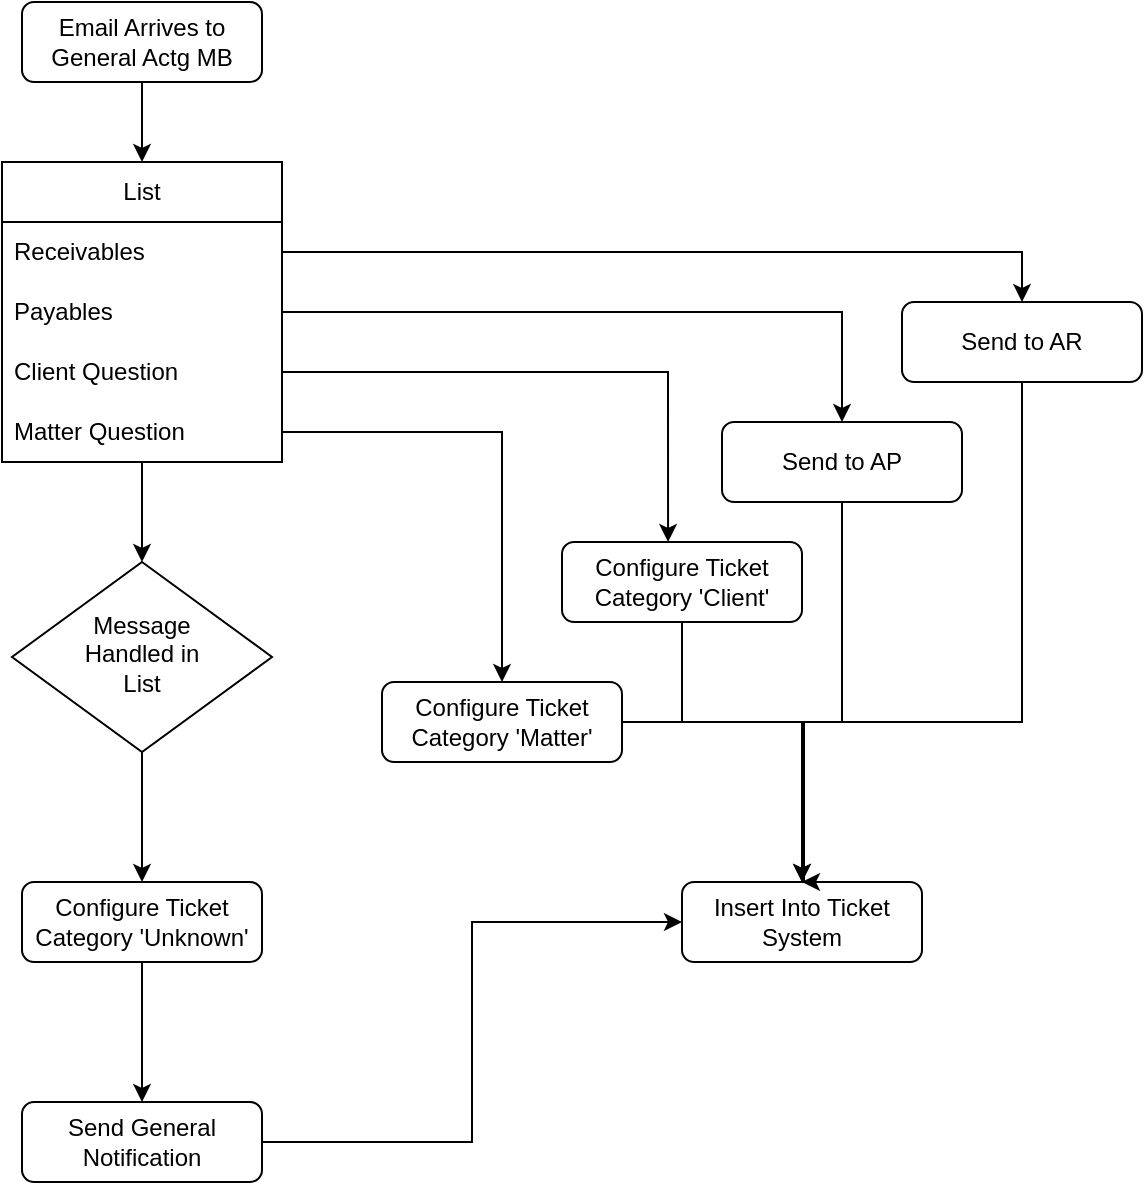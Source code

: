 <mxfile version="28.0.6">
  <diagram id="C5RBs43oDa-KdzZeNtuy" name="Page-1">
    <mxGraphModel dx="1258" dy="1142" grid="1" gridSize="10" guides="1" tooltips="1" connect="1" arrows="1" fold="1" page="1" pageScale="1" pageWidth="827" pageHeight="1169" math="0" shadow="0">
      <root>
        <mxCell id="WIyWlLk6GJQsqaUBKTNV-0" />
        <mxCell id="WIyWlLk6GJQsqaUBKTNV-1" parent="WIyWlLk6GJQsqaUBKTNV-0" />
        <mxCell id="eBslTNjBvcQ3fsYC_d-B-4" value="" style="edgeStyle=orthogonalEdgeStyle;rounded=0;orthogonalLoop=1;jettySize=auto;html=1;entryX=0.5;entryY=0;entryDx=0;entryDy=0;" edge="1" parent="WIyWlLk6GJQsqaUBKTNV-1" source="WIyWlLk6GJQsqaUBKTNV-3" target="eBslTNjBvcQ3fsYC_d-B-0">
          <mxGeometry relative="1" as="geometry" />
        </mxCell>
        <mxCell id="WIyWlLk6GJQsqaUBKTNV-3" value="Email Arrives to General Actg MB" style="rounded=1;whiteSpace=wrap;html=1;fontSize=12;glass=0;strokeWidth=1;shadow=0;" parent="WIyWlLk6GJQsqaUBKTNV-1" vertex="1">
          <mxGeometry x="160" y="80" width="120" height="40" as="geometry" />
        </mxCell>
        <mxCell id="eBslTNjBvcQ3fsYC_d-B-17" style="edgeStyle=orthogonalEdgeStyle;rounded=0;orthogonalLoop=1;jettySize=auto;html=1;entryX=0.5;entryY=0;entryDx=0;entryDy=0;" edge="1" parent="WIyWlLk6GJQsqaUBKTNV-1" source="WIyWlLk6GJQsqaUBKTNV-6" target="eBslTNjBvcQ3fsYC_d-B-16">
          <mxGeometry relative="1" as="geometry" />
        </mxCell>
        <mxCell id="WIyWlLk6GJQsqaUBKTNV-6" value="Message&lt;div&gt;Handled in&lt;/div&gt;&lt;div&gt;List&lt;/div&gt;" style="rhombus;whiteSpace=wrap;html=1;shadow=0;fontFamily=Helvetica;fontSize=12;align=center;strokeWidth=1;spacing=6;spacingTop=-4;" parent="WIyWlLk6GJQsqaUBKTNV-1" vertex="1">
          <mxGeometry x="155" y="360" width="130" height="95" as="geometry" />
        </mxCell>
        <mxCell id="eBslTNjBvcQ3fsYC_d-B-20" style="edgeStyle=orthogonalEdgeStyle;rounded=0;orthogonalLoop=1;jettySize=auto;html=1;" edge="1" parent="WIyWlLk6GJQsqaUBKTNV-1" source="WIyWlLk6GJQsqaUBKTNV-7">
          <mxGeometry relative="1" as="geometry">
            <mxPoint x="550" y="530" as="targetPoint" />
            <Array as="points">
              <mxPoint x="490" y="440" />
              <mxPoint x="551" y="440" />
            </Array>
          </mxGeometry>
        </mxCell>
        <mxCell id="WIyWlLk6GJQsqaUBKTNV-7" value="Configure Ticket&lt;div&gt;Category &#39;Client&#39;&lt;/div&gt;" style="rounded=1;whiteSpace=wrap;html=1;fontSize=12;glass=0;strokeWidth=1;shadow=0;" parent="WIyWlLk6GJQsqaUBKTNV-1" vertex="1">
          <mxGeometry x="430" y="350" width="120" height="40" as="geometry" />
        </mxCell>
        <mxCell id="eBslTNjBvcQ3fsYC_d-B-24" style="edgeStyle=orthogonalEdgeStyle;rounded=0;orthogonalLoop=1;jettySize=auto;html=1;entryX=0;entryY=0.5;entryDx=0;entryDy=0;" edge="1" parent="WIyWlLk6GJQsqaUBKTNV-1" source="WIyWlLk6GJQsqaUBKTNV-11" target="WIyWlLk6GJQsqaUBKTNV-12">
          <mxGeometry relative="1" as="geometry" />
        </mxCell>
        <mxCell id="WIyWlLk6GJQsqaUBKTNV-11" value="Send General&lt;div&gt;Notification&lt;/div&gt;" style="rounded=1;whiteSpace=wrap;html=1;fontSize=12;glass=0;strokeWidth=1;shadow=0;" parent="WIyWlLk6GJQsqaUBKTNV-1" vertex="1">
          <mxGeometry x="160" y="630" width="120" height="40" as="geometry" />
        </mxCell>
        <mxCell id="WIyWlLk6GJQsqaUBKTNV-12" value="Insert Into Ticket System" style="rounded=1;whiteSpace=wrap;html=1;fontSize=12;glass=0;strokeWidth=1;shadow=0;" parent="WIyWlLk6GJQsqaUBKTNV-1" vertex="1">
          <mxGeometry x="490" y="520" width="120" height="40" as="geometry" />
        </mxCell>
        <mxCell id="eBslTNjBvcQ3fsYC_d-B-6" value="" style="edgeStyle=orthogonalEdgeStyle;rounded=0;orthogonalLoop=1;jettySize=auto;html=1;" edge="1" parent="WIyWlLk6GJQsqaUBKTNV-1" source="eBslTNjBvcQ3fsYC_d-B-0" target="WIyWlLk6GJQsqaUBKTNV-6">
          <mxGeometry relative="1" as="geometry" />
        </mxCell>
        <mxCell id="eBslTNjBvcQ3fsYC_d-B-0" value="List" style="swimlane;fontStyle=0;childLayout=stackLayout;horizontal=1;startSize=30;horizontalStack=0;resizeParent=1;resizeParentMax=0;resizeLast=0;collapsible=1;marginBottom=0;whiteSpace=wrap;html=1;container=0;" vertex="1" parent="WIyWlLk6GJQsqaUBKTNV-1">
          <mxGeometry x="150" y="160" width="140" height="150" as="geometry" />
        </mxCell>
        <mxCell id="eBslTNjBvcQ3fsYC_d-B-1" value="Receivables" style="text;strokeColor=none;fillColor=none;align=left;verticalAlign=middle;spacingLeft=4;spacingRight=4;overflow=hidden;points=[[0,0.5],[1,0.5]];portConstraint=eastwest;rotatable=0;whiteSpace=wrap;html=1;" vertex="1" parent="eBslTNjBvcQ3fsYC_d-B-0">
          <mxGeometry y="30" width="140" height="30" as="geometry" />
        </mxCell>
        <mxCell id="eBslTNjBvcQ3fsYC_d-B-2" value="Payables" style="text;strokeColor=none;fillColor=none;align=left;verticalAlign=middle;spacingLeft=4;spacingRight=4;overflow=hidden;points=[[0,0.5],[1,0.5]];portConstraint=eastwest;rotatable=0;whiteSpace=wrap;html=1;" vertex="1" parent="eBslTNjBvcQ3fsYC_d-B-0">
          <mxGeometry y="60" width="140" height="30" as="geometry" />
        </mxCell>
        <mxCell id="eBslTNjBvcQ3fsYC_d-B-3" value="Client Question" style="text;strokeColor=none;fillColor=none;align=left;verticalAlign=middle;spacingLeft=4;spacingRight=4;overflow=hidden;points=[[0,0.5],[1,0.5]];portConstraint=eastwest;rotatable=0;whiteSpace=wrap;html=1;" vertex="1" parent="eBslTNjBvcQ3fsYC_d-B-0">
          <mxGeometry y="90" width="140" height="30" as="geometry" />
        </mxCell>
        <mxCell id="eBslTNjBvcQ3fsYC_d-B-5" value="Matter Question" style="text;strokeColor=none;fillColor=none;align=left;verticalAlign=middle;spacingLeft=4;spacingRight=4;overflow=hidden;points=[[0,0.5],[1,0.5]];portConstraint=eastwest;rotatable=0;whiteSpace=wrap;html=1;" vertex="1" parent="eBslTNjBvcQ3fsYC_d-B-0">
          <mxGeometry y="120" width="140" height="30" as="geometry" />
        </mxCell>
        <mxCell id="eBslTNjBvcQ3fsYC_d-B-22" style="edgeStyle=orthogonalEdgeStyle;rounded=0;orthogonalLoop=1;jettySize=auto;html=1;exitX=0.5;exitY=1;exitDx=0;exitDy=0;" edge="1" parent="WIyWlLk6GJQsqaUBKTNV-1" source="eBslTNjBvcQ3fsYC_d-B-8">
          <mxGeometry relative="1" as="geometry">
            <mxPoint x="550" y="520" as="targetPoint" />
            <Array as="points">
              <mxPoint x="660" y="440" />
              <mxPoint x="550" y="440" />
            </Array>
          </mxGeometry>
        </mxCell>
        <mxCell id="eBslTNjBvcQ3fsYC_d-B-8" value="Send to AR" style="rounded=1;whiteSpace=wrap;html=1;fontSize=12;glass=0;strokeWidth=1;shadow=0;" vertex="1" parent="WIyWlLk6GJQsqaUBKTNV-1">
          <mxGeometry x="600" y="230" width="120" height="40" as="geometry" />
        </mxCell>
        <mxCell id="eBslTNjBvcQ3fsYC_d-B-21" style="edgeStyle=orthogonalEdgeStyle;rounded=0;orthogonalLoop=1;jettySize=auto;html=1;" edge="1" parent="WIyWlLk6GJQsqaUBKTNV-1" source="eBslTNjBvcQ3fsYC_d-B-9">
          <mxGeometry relative="1" as="geometry">
            <mxPoint x="550" y="520" as="targetPoint" />
            <Array as="points">
              <mxPoint x="570" y="440" />
              <mxPoint x="551" y="440" />
            </Array>
          </mxGeometry>
        </mxCell>
        <mxCell id="eBslTNjBvcQ3fsYC_d-B-9" value="Send to AP" style="rounded=1;whiteSpace=wrap;html=1;fontSize=12;glass=0;strokeWidth=1;shadow=0;" vertex="1" parent="WIyWlLk6GJQsqaUBKTNV-1">
          <mxGeometry x="510" y="290" width="120" height="40" as="geometry" />
        </mxCell>
        <mxCell id="eBslTNjBvcQ3fsYC_d-B-19" style="edgeStyle=orthogonalEdgeStyle;rounded=0;orthogonalLoop=1;jettySize=auto;html=1;entryX=0.5;entryY=0;entryDx=0;entryDy=0;" edge="1" parent="WIyWlLk6GJQsqaUBKTNV-1" source="eBslTNjBvcQ3fsYC_d-B-10" target="WIyWlLk6GJQsqaUBKTNV-12">
          <mxGeometry relative="1" as="geometry" />
        </mxCell>
        <mxCell id="eBslTNjBvcQ3fsYC_d-B-10" value="Configure Ticket&lt;div&gt;Category &#39;Matter&#39;&lt;/div&gt;" style="rounded=1;whiteSpace=wrap;html=1;fontSize=12;glass=0;strokeWidth=1;shadow=0;" vertex="1" parent="WIyWlLk6GJQsqaUBKTNV-1">
          <mxGeometry x="340" y="420" width="120" height="40" as="geometry" />
        </mxCell>
        <mxCell id="eBslTNjBvcQ3fsYC_d-B-12" style="edgeStyle=orthogonalEdgeStyle;rounded=0;orthogonalLoop=1;jettySize=auto;html=1;entryX=0.5;entryY=0;entryDx=0;entryDy=0;" edge="1" parent="WIyWlLk6GJQsqaUBKTNV-1" source="eBslTNjBvcQ3fsYC_d-B-1" target="eBslTNjBvcQ3fsYC_d-B-8">
          <mxGeometry relative="1" as="geometry" />
        </mxCell>
        <mxCell id="eBslTNjBvcQ3fsYC_d-B-13" style="edgeStyle=orthogonalEdgeStyle;rounded=0;orthogonalLoop=1;jettySize=auto;html=1;" edge="1" parent="WIyWlLk6GJQsqaUBKTNV-1" source="eBslTNjBvcQ3fsYC_d-B-2" target="eBslTNjBvcQ3fsYC_d-B-9">
          <mxGeometry relative="1" as="geometry" />
        </mxCell>
        <mxCell id="eBslTNjBvcQ3fsYC_d-B-14" style="edgeStyle=orthogonalEdgeStyle;rounded=0;orthogonalLoop=1;jettySize=auto;html=1;entryX=0.442;entryY=0;entryDx=0;entryDy=0;entryPerimeter=0;" edge="1" parent="WIyWlLk6GJQsqaUBKTNV-1" source="eBslTNjBvcQ3fsYC_d-B-3" target="WIyWlLk6GJQsqaUBKTNV-7">
          <mxGeometry relative="1" as="geometry" />
        </mxCell>
        <mxCell id="eBslTNjBvcQ3fsYC_d-B-15" style="edgeStyle=orthogonalEdgeStyle;rounded=0;orthogonalLoop=1;jettySize=auto;html=1;entryX=0.5;entryY=0;entryDx=0;entryDy=0;" edge="1" parent="WIyWlLk6GJQsqaUBKTNV-1" source="eBslTNjBvcQ3fsYC_d-B-5" target="eBslTNjBvcQ3fsYC_d-B-10">
          <mxGeometry relative="1" as="geometry" />
        </mxCell>
        <mxCell id="eBslTNjBvcQ3fsYC_d-B-23" style="edgeStyle=orthogonalEdgeStyle;rounded=0;orthogonalLoop=1;jettySize=auto;html=1;entryX=0.5;entryY=0;entryDx=0;entryDy=0;" edge="1" parent="WIyWlLk6GJQsqaUBKTNV-1" source="eBslTNjBvcQ3fsYC_d-B-16" target="WIyWlLk6GJQsqaUBKTNV-11">
          <mxGeometry relative="1" as="geometry" />
        </mxCell>
        <mxCell id="eBslTNjBvcQ3fsYC_d-B-16" value="Configure Ticket&lt;div&gt;Category &#39;Unknown&#39;&lt;/div&gt;" style="rounded=1;whiteSpace=wrap;html=1;fontSize=12;glass=0;strokeWidth=1;shadow=0;" vertex="1" parent="WIyWlLk6GJQsqaUBKTNV-1">
          <mxGeometry x="160" y="520" width="120" height="40" as="geometry" />
        </mxCell>
      </root>
    </mxGraphModel>
  </diagram>
</mxfile>
